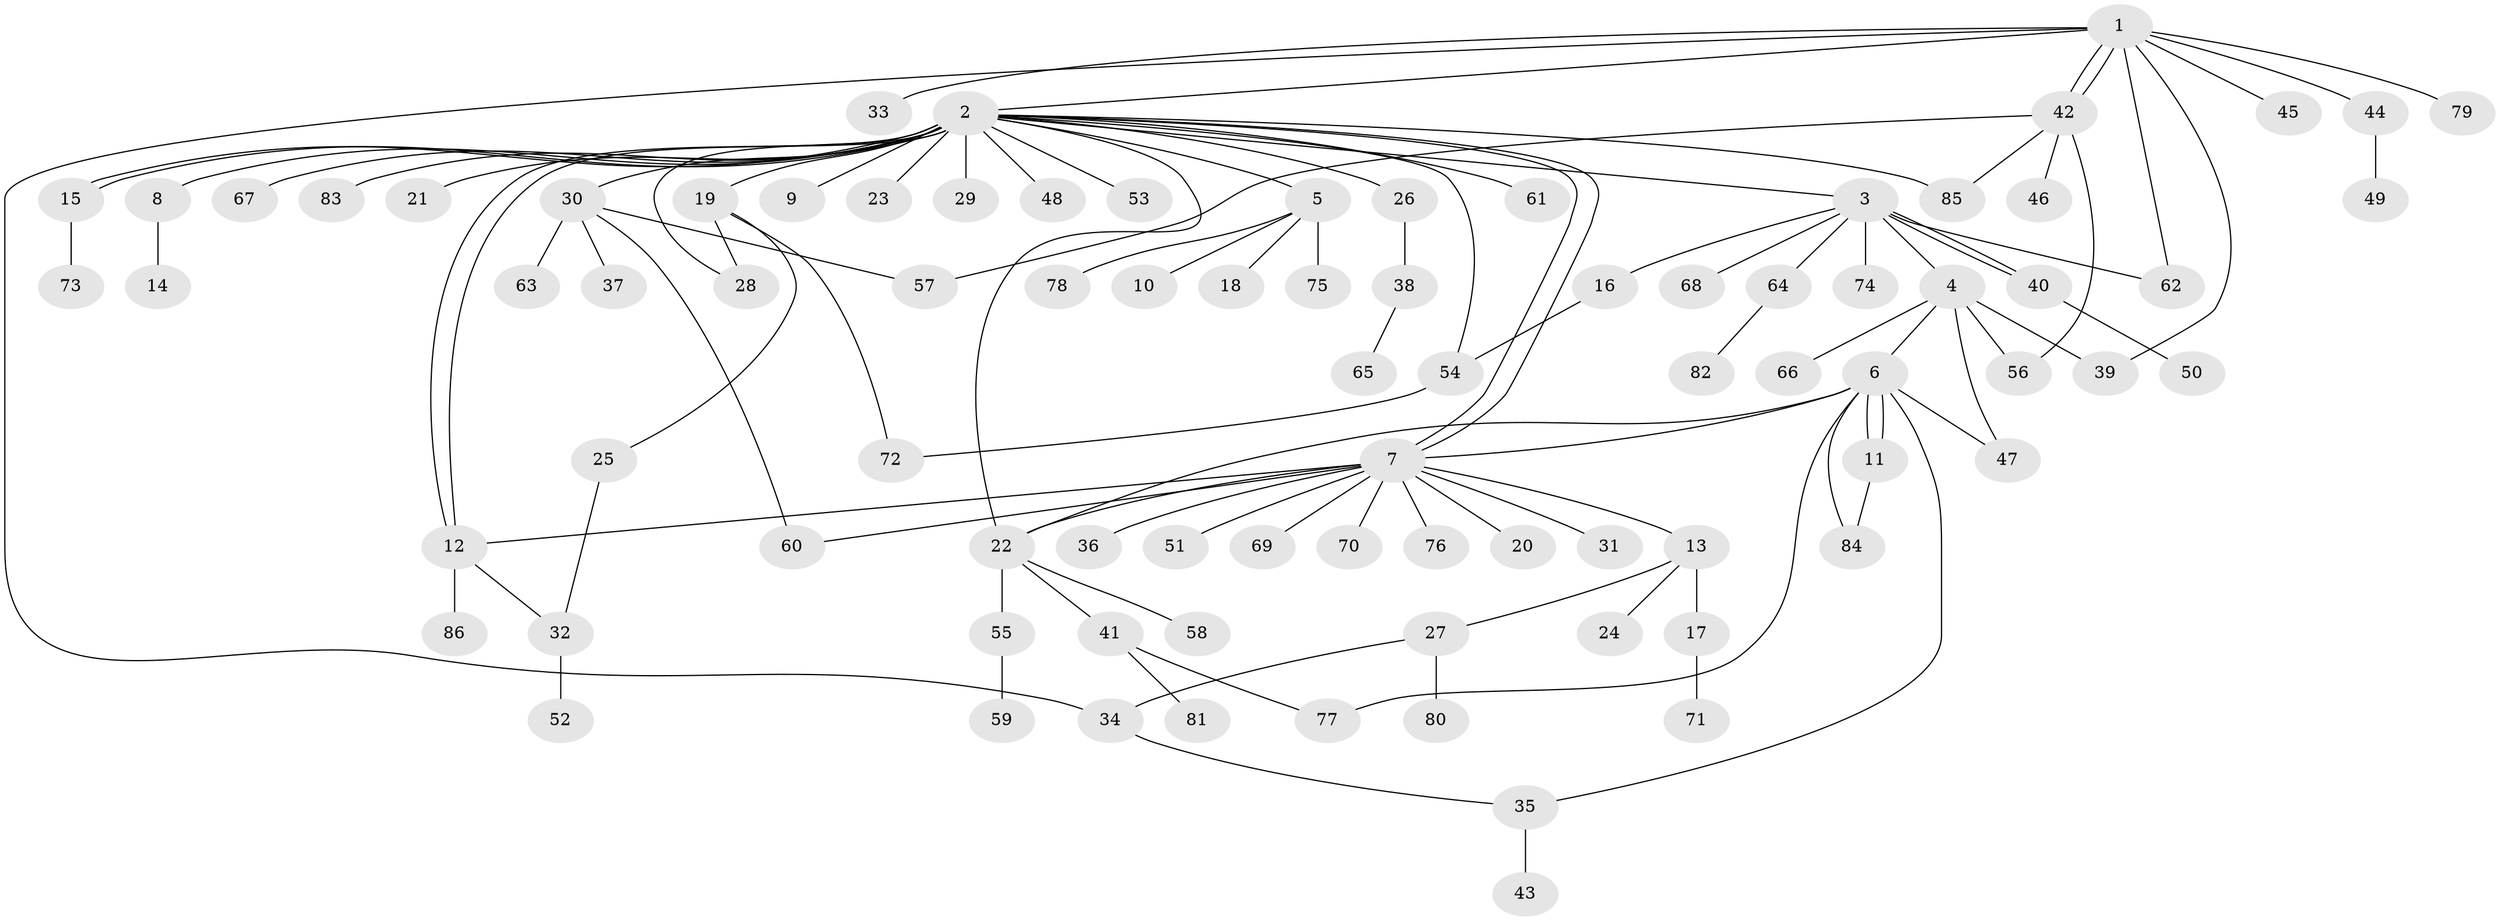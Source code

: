 // coarse degree distribution, {10: 0.031746031746031744, 24: 0.015873015873015872, 8: 0.015873015873015872, 4: 0.047619047619047616, 13: 0.015873015873015872, 1: 0.5714285714285714, 3: 0.09523809523809523, 2: 0.1746031746031746, 5: 0.015873015873015872, 6: 0.015873015873015872}
// Generated by graph-tools (version 1.1) at 2025/51/02/27/25 19:51:53]
// undirected, 86 vertices, 110 edges
graph export_dot {
graph [start="1"]
  node [color=gray90,style=filled];
  1;
  2;
  3;
  4;
  5;
  6;
  7;
  8;
  9;
  10;
  11;
  12;
  13;
  14;
  15;
  16;
  17;
  18;
  19;
  20;
  21;
  22;
  23;
  24;
  25;
  26;
  27;
  28;
  29;
  30;
  31;
  32;
  33;
  34;
  35;
  36;
  37;
  38;
  39;
  40;
  41;
  42;
  43;
  44;
  45;
  46;
  47;
  48;
  49;
  50;
  51;
  52;
  53;
  54;
  55;
  56;
  57;
  58;
  59;
  60;
  61;
  62;
  63;
  64;
  65;
  66;
  67;
  68;
  69;
  70;
  71;
  72;
  73;
  74;
  75;
  76;
  77;
  78;
  79;
  80;
  81;
  82;
  83;
  84;
  85;
  86;
  1 -- 2;
  1 -- 33;
  1 -- 34;
  1 -- 39;
  1 -- 42;
  1 -- 42;
  1 -- 44;
  1 -- 45;
  1 -- 62;
  1 -- 79;
  2 -- 3;
  2 -- 5;
  2 -- 7;
  2 -- 7;
  2 -- 8;
  2 -- 9;
  2 -- 12;
  2 -- 12;
  2 -- 15;
  2 -- 15;
  2 -- 19;
  2 -- 21;
  2 -- 22;
  2 -- 23;
  2 -- 26;
  2 -- 28;
  2 -- 29;
  2 -- 30;
  2 -- 48;
  2 -- 53;
  2 -- 54;
  2 -- 61;
  2 -- 67;
  2 -- 83;
  2 -- 85;
  3 -- 4;
  3 -- 16;
  3 -- 40;
  3 -- 40;
  3 -- 62;
  3 -- 64;
  3 -- 68;
  3 -- 74;
  4 -- 6;
  4 -- 39;
  4 -- 47;
  4 -- 56;
  4 -- 66;
  5 -- 10;
  5 -- 18;
  5 -- 75;
  5 -- 78;
  6 -- 7;
  6 -- 11;
  6 -- 11;
  6 -- 22;
  6 -- 35;
  6 -- 47;
  6 -- 77;
  6 -- 84;
  7 -- 12;
  7 -- 13;
  7 -- 20;
  7 -- 22;
  7 -- 31;
  7 -- 36;
  7 -- 51;
  7 -- 60;
  7 -- 69;
  7 -- 70;
  7 -- 76;
  8 -- 14;
  11 -- 84;
  12 -- 32;
  12 -- 86;
  13 -- 17;
  13 -- 24;
  13 -- 27;
  15 -- 73;
  16 -- 54;
  17 -- 71;
  19 -- 25;
  19 -- 28;
  19 -- 72;
  22 -- 41;
  22 -- 55;
  22 -- 58;
  25 -- 32;
  26 -- 38;
  27 -- 34;
  27 -- 80;
  30 -- 37;
  30 -- 57;
  30 -- 60;
  30 -- 63;
  32 -- 52;
  34 -- 35;
  35 -- 43;
  38 -- 65;
  40 -- 50;
  41 -- 77;
  41 -- 81;
  42 -- 46;
  42 -- 56;
  42 -- 57;
  42 -- 85;
  44 -- 49;
  54 -- 72;
  55 -- 59;
  64 -- 82;
}
